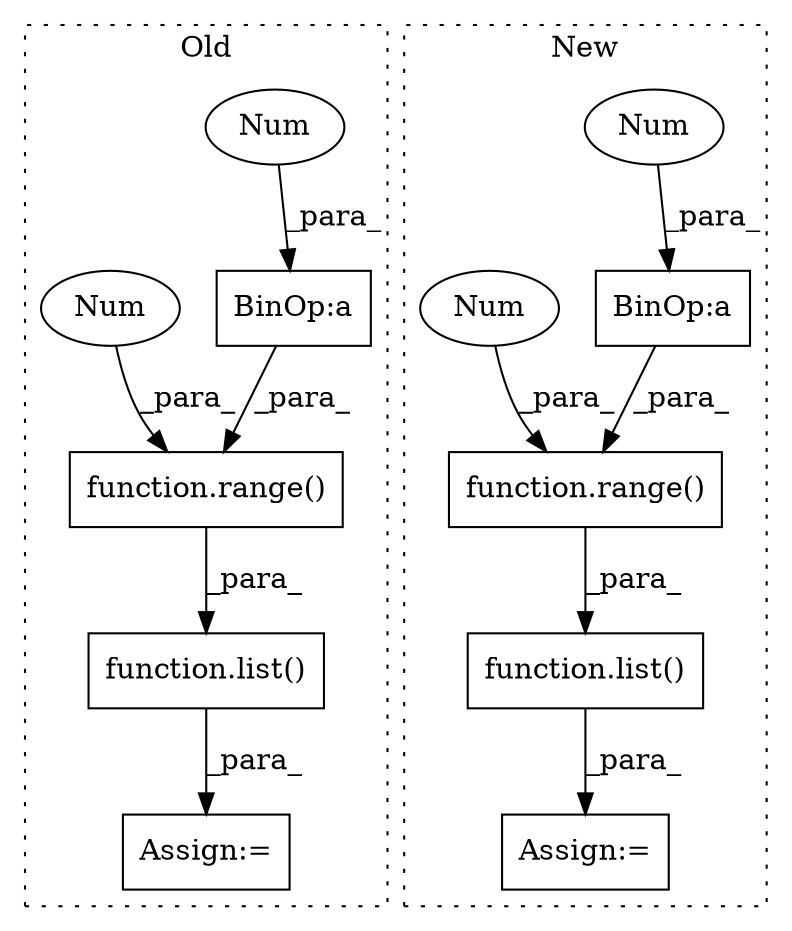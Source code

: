 digraph G {
subgraph cluster0 {
1 [label="function.range()" a="75" s="5493,5525" l="6,1" shape="box"];
5 [label="function.list()" a="75" s="5488,5526" l="5,1" shape="box"];
6 [label="Assign:=" a="68" s="5485" l="3" shape="box"];
8 [label="BinOp:a" a="82" s="5521" l="3" shape="box"];
9 [label="Num" a="76" s="5524" l="1" shape="ellipse"];
12 [label="Num" a="76" s="5499" l="1" shape="ellipse"];
label = "Old";
style="dotted";
}
subgraph cluster1 {
2 [label="function.list()" a="75" s="5737,5781" l="5,1" shape="box"];
3 [label="Assign:=" a="68" s="5734" l="3" shape="box"];
4 [label="function.range()" a="75" s="5742,5780" l="6,1" shape="box"];
7 [label="BinOp:a" a="82" s="5776" l="3" shape="box"];
10 [label="Num" a="76" s="5779" l="1" shape="ellipse"];
11 [label="Num" a="76" s="5748" l="1" shape="ellipse"];
label = "New";
style="dotted";
}
1 -> 5 [label="_para_"];
2 -> 3 [label="_para_"];
4 -> 2 [label="_para_"];
5 -> 6 [label="_para_"];
7 -> 4 [label="_para_"];
8 -> 1 [label="_para_"];
9 -> 8 [label="_para_"];
10 -> 7 [label="_para_"];
11 -> 4 [label="_para_"];
12 -> 1 [label="_para_"];
}